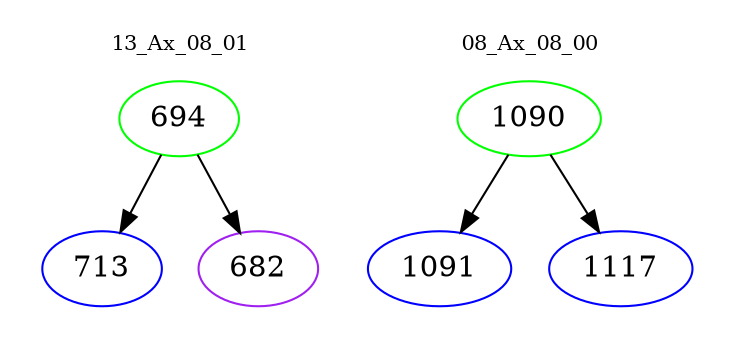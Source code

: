 digraph{
subgraph cluster_0 {
color = white
label = "13_Ax_08_01";
fontsize=10;
T0_694 [label="694", color="green"]
T0_694 -> T0_713 [color="black"]
T0_713 [label="713", color="blue"]
T0_694 -> T0_682 [color="black"]
T0_682 [label="682", color="purple"]
}
subgraph cluster_1 {
color = white
label = "08_Ax_08_00";
fontsize=10;
T1_1090 [label="1090", color="green"]
T1_1090 -> T1_1091 [color="black"]
T1_1091 [label="1091", color="blue"]
T1_1090 -> T1_1117 [color="black"]
T1_1117 [label="1117", color="blue"]
}
}
